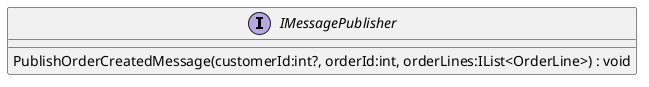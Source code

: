 @startuml
interface IMessagePublisher {
    PublishOrderCreatedMessage(customerId:int?, orderId:int, orderLines:IList<OrderLine>) : void
}
@enduml

